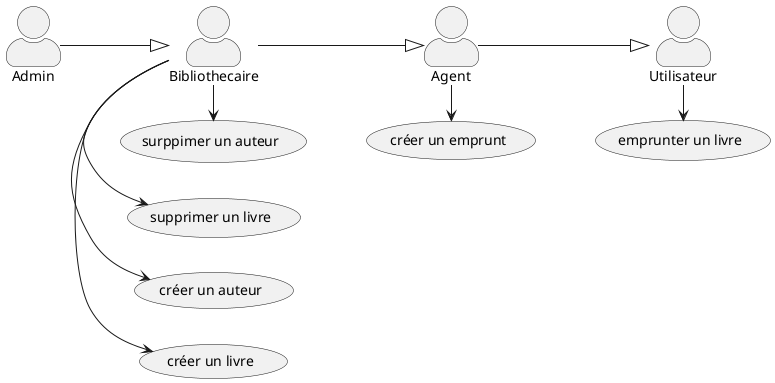 @startuml
left to right direction
skinparam actorStyle awesome
actor Utilisateur as user
actor Agent as agt
actor Bibliothecaire as biblio
actor Admin as admin

user <|-up- agt
agt <|-up- biblio
biblio <|-up- admin

usecase "emprunter un livre" as BaseAction
usecase "créer un emprunt" as CreateBorrowing
usecase "créer un livre" as CreateBook
usecase "créer un auteur" as CreateAuthor
usecase "supprimer un livre" as DeleteBook
usecase "surppimer un auteur" as DeleteAuthor


user -right-> BaseAction
agt -> CreateBorrowing
biblio -> CreateBook
biblio -> CreateAuthor
biblio -> DeleteBook
biblio -> DeleteAuthor

@enduml